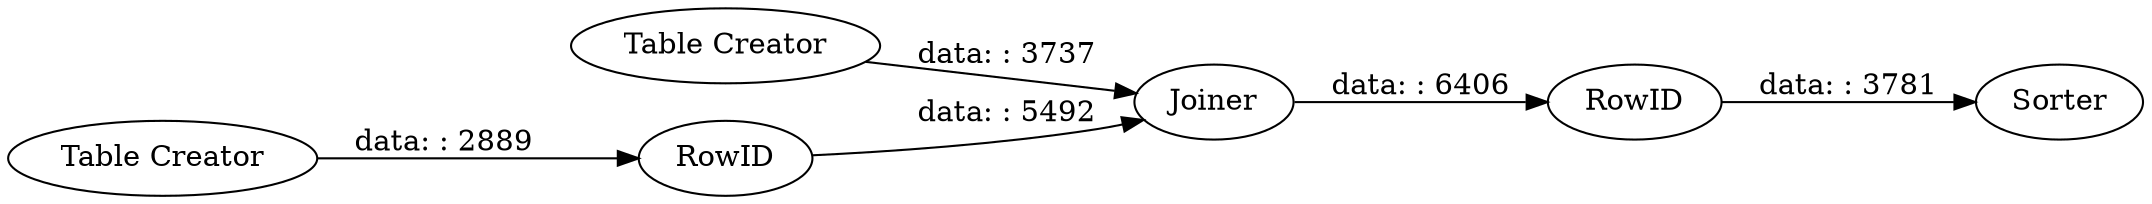 digraph {
	"7584890449405313728_4" [label=RowID]
	"7584890449405313728_1" [label="Table Creator"]
	"7584890449405313728_5" [label=RowID]
	"7584890449405313728_3" [label=Joiner]
	"7584890449405313728_2" [label="Table Creator"]
	"7584890449405313728_6" [label=Sorter]
	"7584890449405313728_1" -> "7584890449405313728_3" [label="data: : 3737"]
	"7584890449405313728_5" -> "7584890449405313728_3" [label="data: : 5492"]
	"7584890449405313728_4" -> "7584890449405313728_6" [label="data: : 3781"]
	"7584890449405313728_2" -> "7584890449405313728_5" [label="data: : 2889"]
	"7584890449405313728_3" -> "7584890449405313728_4" [label="data: : 6406"]
	rankdir=LR
}
